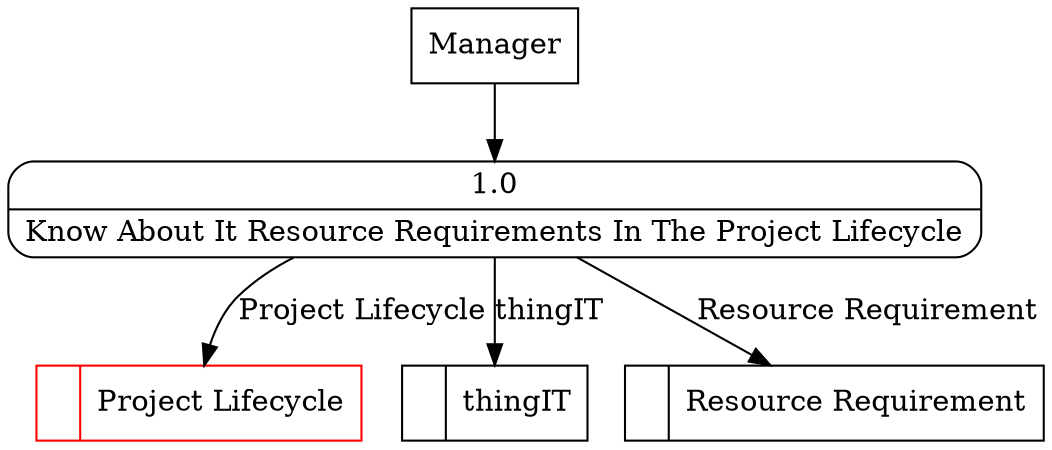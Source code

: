 digraph dfd2{ 
node[shape=record]
200 [label="<f0>  |<f1> Project Lifecycle " color=red];
201 [label="<f0>  |<f1> thingIT " ];
202 [label="<f0>  |<f1> Resource Requirement " ];
203 [label="Manager" shape=box];
204 [label="{<f0> 1.0|<f1> Know About It Resource Requirements In The Project Lifecycle }" shape=Mrecord];
203 -> 204
204 -> 201 [label="thingIT"]
204 -> 202 [label="Resource Requirement"]
204 -> 200 [label="Project Lifecycle"]
}